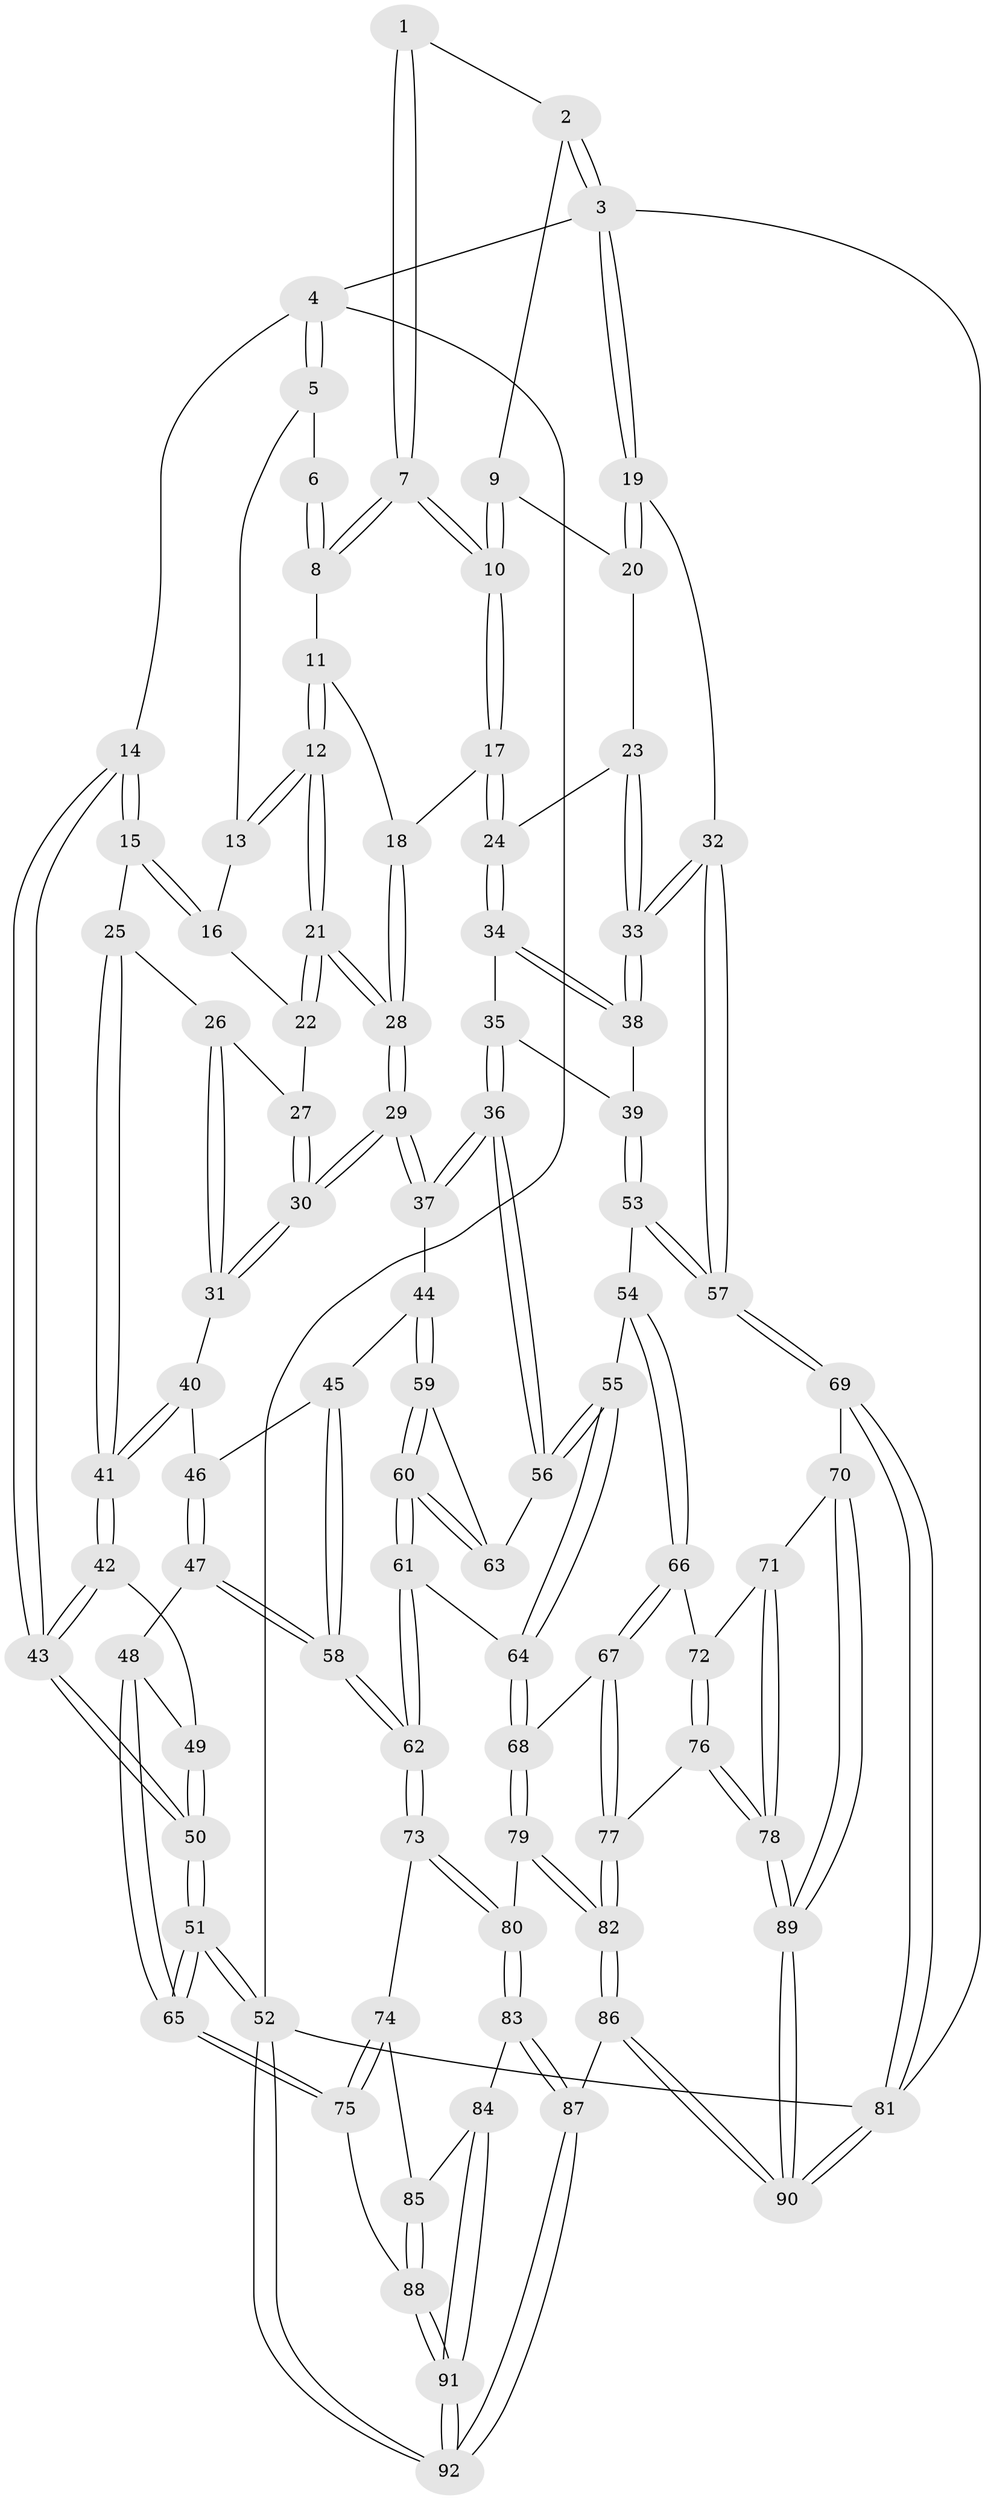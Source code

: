// coarse degree distribution, {3: 0.22807017543859648, 4: 0.43859649122807015, 6: 0.10526315789473684, 5: 0.22807017543859648}
// Generated by graph-tools (version 1.1) at 2025/24/03/03/25 07:24:38]
// undirected, 92 vertices, 227 edges
graph export_dot {
graph [start="1"]
  node [color=gray90,style=filled];
  1 [pos="+0.7906616192053877+0"];
  2 [pos="+1+0"];
  3 [pos="+1+0"];
  4 [pos="+0+0"];
  5 [pos="+0.3400969234926354+0"];
  6 [pos="+0.5485929204726331+0"];
  7 [pos="+0.785166665204798+0.1013714465282082"];
  8 [pos="+0.628104653227157+0.04234180469390175"];
  9 [pos="+0.884691380265505+0.09795194305535483"];
  10 [pos="+0.812879090861636+0.12783680532968364"];
  11 [pos="+0.6218580841408962+0.06211224751419231"];
  12 [pos="+0.504055303416541+0.18805796297804855"];
  13 [pos="+0.3371124273804853+0"];
  14 [pos="+0+0.10776831494552994"];
  15 [pos="+0+0.1487840150316985"];
  16 [pos="+0.2931224528519503+0.06989632498717933"];
  17 [pos="+0.781417066552571+0.24441918666098622"];
  18 [pos="+0.6615398675853548+0.19797697338303993"];
  19 [pos="+1+0.1721568689048004"];
  20 [pos="+0.9630082084970939+0.14776992151460042"];
  21 [pos="+0.49686003020750996+0.2489669729448555"];
  22 [pos="+0.28518875103009295+0.11955577628188574"];
  23 [pos="+0.9179587309875012+0.281344197093846"];
  24 [pos="+0.7815688214482158+0.24507250132397487"];
  25 [pos="+0+0.22085949611624328"];
  26 [pos="+0.2093737947781621+0.21495225436244877"];
  27 [pos="+0.2529683966071281+0.1828020874454534"];
  28 [pos="+0.5036847657478715+0.28461202893652293"];
  29 [pos="+0.48701422831812147+0.3946219790662859"];
  30 [pos="+0.47629426225952276+0.39250252243716427"];
  31 [pos="+0.24854532120992182+0.4090867181511468"];
  32 [pos="+1+0.48231053494159776"];
  33 [pos="+1+0.4367869574573355"];
  34 [pos="+0.7767312971913707+0.2575057377892965"];
  35 [pos="+0.7417166004662152+0.29164054409943657"];
  36 [pos="+0.5335747146140125+0.43615237254493305"];
  37 [pos="+0.5032807153563165+0.41654067451602894"];
  38 [pos="+0.8217094775445043+0.370412535872"];
  39 [pos="+0.7707283700519587+0.49074186038040296"];
  40 [pos="+0.1935764359061066+0.4519788549773075"];
  41 [pos="+0.1607179788848818+0.46612787438433273"];
  42 [pos="+0.15891119485168276+0.46918255186321167"];
  43 [pos="+0+0.3604525544362203"];
  44 [pos="+0.39043286378951136+0.538628303526554"];
  45 [pos="+0.3406777577873828+0.5619517347585319"];
  46 [pos="+0.3005176623654678+0.5497451585305253"];
  47 [pos="+0.20730221953099784+0.6474959883417372"];
  48 [pos="+0.19974862121987622+0.6404793346146472"];
  49 [pos="+0.153815778537049+0.4798805703250278"];
  50 [pos="+0+0.6715183805496122"];
  51 [pos="+0+0.7162476195995787"];
  52 [pos="+0+1"];
  53 [pos="+0.7666354883960804+0.5063874142124728"];
  54 [pos="+0.6363320085376345+0.5533786298209187"];
  55 [pos="+0.6063074680120967+0.5326578245465391"];
  56 [pos="+0.593292489978375+0.518909764054111"];
  57 [pos="+1+0.5556104694095688"];
  58 [pos="+0.268838462846878+0.7261604697133719"];
  59 [pos="+0.39009420464188277+0.6235840371080275"];
  60 [pos="+0.3843770083192675+0.6854824280417263"];
  61 [pos="+0.3804178874219883+0.6944111669678565"];
  62 [pos="+0.27497516868035177+0.740976437027985"];
  63 [pos="+0.47035466697309225+0.612066346022505"];
  64 [pos="+0.4588400863626134+0.7163127631051132"];
  65 [pos="+0+0.7299583824151531"];
  66 [pos="+0.6392511243414865+0.5629143878269965"];
  67 [pos="+0.5186256434487634+0.7568682485858859"];
  68 [pos="+0.4654436422631049+0.7276897040242327"];
  69 [pos="+1+0.6974918559760214"];
  70 [pos="+1+0.7346871702350655"];
  71 [pos="+0.7682950619925876+0.6640881476278546"];
  72 [pos="+0.6545624461676463+0.5957452886604016"];
  73 [pos="+0.2714645026839968+0.7611064498880967"];
  74 [pos="+0.2217525706753494+0.7888534927142837"];
  75 [pos="+0+0.7708748352142631"];
  76 [pos="+0.6579432480025654+0.8375488430313361"];
  77 [pos="+0.566983714283227+0.8495252350387884"];
  78 [pos="+0.7874091740245366+0.9294732480764034"];
  79 [pos="+0.4291067724952624+0.8374228742612253"];
  80 [pos="+0.3117736950002493+0.8123212669269193"];
  81 [pos="+1+1"];
  82 [pos="+0.5045730661258657+0.8893662140592097"];
  83 [pos="+0.31868308155694913+0.9692631804695413"];
  84 [pos="+0.20612486409038894+0.9355990399907388"];
  85 [pos="+0.17411936095271097+0.8915742345632927"];
  86 [pos="+0.4154389841586852+1"];
  87 [pos="+0.4135396387673517+1"];
  88 [pos="+0.08542755248667454+0.936705233479314"];
  89 [pos="+0.787565141709061+0.9296128894930157"];
  90 [pos="+0.7565674681376162+1"];
  91 [pos="+0.11101334314690635+1"];
  92 [pos="+0.11055806688272303+1"];
  1 -- 2;
  1 -- 7;
  1 -- 7;
  2 -- 3;
  2 -- 3;
  2 -- 9;
  3 -- 4;
  3 -- 19;
  3 -- 19;
  3 -- 81;
  4 -- 5;
  4 -- 5;
  4 -- 14;
  4 -- 52;
  5 -- 6;
  5 -- 13;
  6 -- 8;
  6 -- 8;
  7 -- 8;
  7 -- 8;
  7 -- 10;
  7 -- 10;
  8 -- 11;
  9 -- 10;
  9 -- 10;
  9 -- 20;
  10 -- 17;
  10 -- 17;
  11 -- 12;
  11 -- 12;
  11 -- 18;
  12 -- 13;
  12 -- 13;
  12 -- 21;
  12 -- 21;
  13 -- 16;
  14 -- 15;
  14 -- 15;
  14 -- 43;
  14 -- 43;
  15 -- 16;
  15 -- 16;
  15 -- 25;
  16 -- 22;
  17 -- 18;
  17 -- 24;
  17 -- 24;
  18 -- 28;
  18 -- 28;
  19 -- 20;
  19 -- 20;
  19 -- 32;
  20 -- 23;
  21 -- 22;
  21 -- 22;
  21 -- 28;
  21 -- 28;
  22 -- 27;
  23 -- 24;
  23 -- 33;
  23 -- 33;
  24 -- 34;
  24 -- 34;
  25 -- 26;
  25 -- 41;
  25 -- 41;
  26 -- 27;
  26 -- 31;
  26 -- 31;
  27 -- 30;
  27 -- 30;
  28 -- 29;
  28 -- 29;
  29 -- 30;
  29 -- 30;
  29 -- 37;
  29 -- 37;
  30 -- 31;
  30 -- 31;
  31 -- 40;
  32 -- 33;
  32 -- 33;
  32 -- 57;
  32 -- 57;
  33 -- 38;
  33 -- 38;
  34 -- 35;
  34 -- 38;
  34 -- 38;
  35 -- 36;
  35 -- 36;
  35 -- 39;
  36 -- 37;
  36 -- 37;
  36 -- 56;
  36 -- 56;
  37 -- 44;
  38 -- 39;
  39 -- 53;
  39 -- 53;
  40 -- 41;
  40 -- 41;
  40 -- 46;
  41 -- 42;
  41 -- 42;
  42 -- 43;
  42 -- 43;
  42 -- 49;
  43 -- 50;
  43 -- 50;
  44 -- 45;
  44 -- 59;
  44 -- 59;
  45 -- 46;
  45 -- 58;
  45 -- 58;
  46 -- 47;
  46 -- 47;
  47 -- 48;
  47 -- 58;
  47 -- 58;
  48 -- 49;
  48 -- 65;
  48 -- 65;
  49 -- 50;
  49 -- 50;
  50 -- 51;
  50 -- 51;
  51 -- 52;
  51 -- 52;
  51 -- 65;
  51 -- 65;
  52 -- 92;
  52 -- 92;
  52 -- 81;
  53 -- 54;
  53 -- 57;
  53 -- 57;
  54 -- 55;
  54 -- 66;
  54 -- 66;
  55 -- 56;
  55 -- 56;
  55 -- 64;
  55 -- 64;
  56 -- 63;
  57 -- 69;
  57 -- 69;
  58 -- 62;
  58 -- 62;
  59 -- 60;
  59 -- 60;
  59 -- 63;
  60 -- 61;
  60 -- 61;
  60 -- 63;
  60 -- 63;
  61 -- 62;
  61 -- 62;
  61 -- 64;
  62 -- 73;
  62 -- 73;
  64 -- 68;
  64 -- 68;
  65 -- 75;
  65 -- 75;
  66 -- 67;
  66 -- 67;
  66 -- 72;
  67 -- 68;
  67 -- 77;
  67 -- 77;
  68 -- 79;
  68 -- 79;
  69 -- 70;
  69 -- 81;
  69 -- 81;
  70 -- 71;
  70 -- 89;
  70 -- 89;
  71 -- 72;
  71 -- 78;
  71 -- 78;
  72 -- 76;
  72 -- 76;
  73 -- 74;
  73 -- 80;
  73 -- 80;
  74 -- 75;
  74 -- 75;
  74 -- 85;
  75 -- 88;
  76 -- 77;
  76 -- 78;
  76 -- 78;
  77 -- 82;
  77 -- 82;
  78 -- 89;
  78 -- 89;
  79 -- 80;
  79 -- 82;
  79 -- 82;
  80 -- 83;
  80 -- 83;
  81 -- 90;
  81 -- 90;
  82 -- 86;
  82 -- 86;
  83 -- 84;
  83 -- 87;
  83 -- 87;
  84 -- 85;
  84 -- 91;
  84 -- 91;
  85 -- 88;
  85 -- 88;
  86 -- 87;
  86 -- 90;
  86 -- 90;
  87 -- 92;
  87 -- 92;
  88 -- 91;
  88 -- 91;
  89 -- 90;
  89 -- 90;
  91 -- 92;
  91 -- 92;
}

